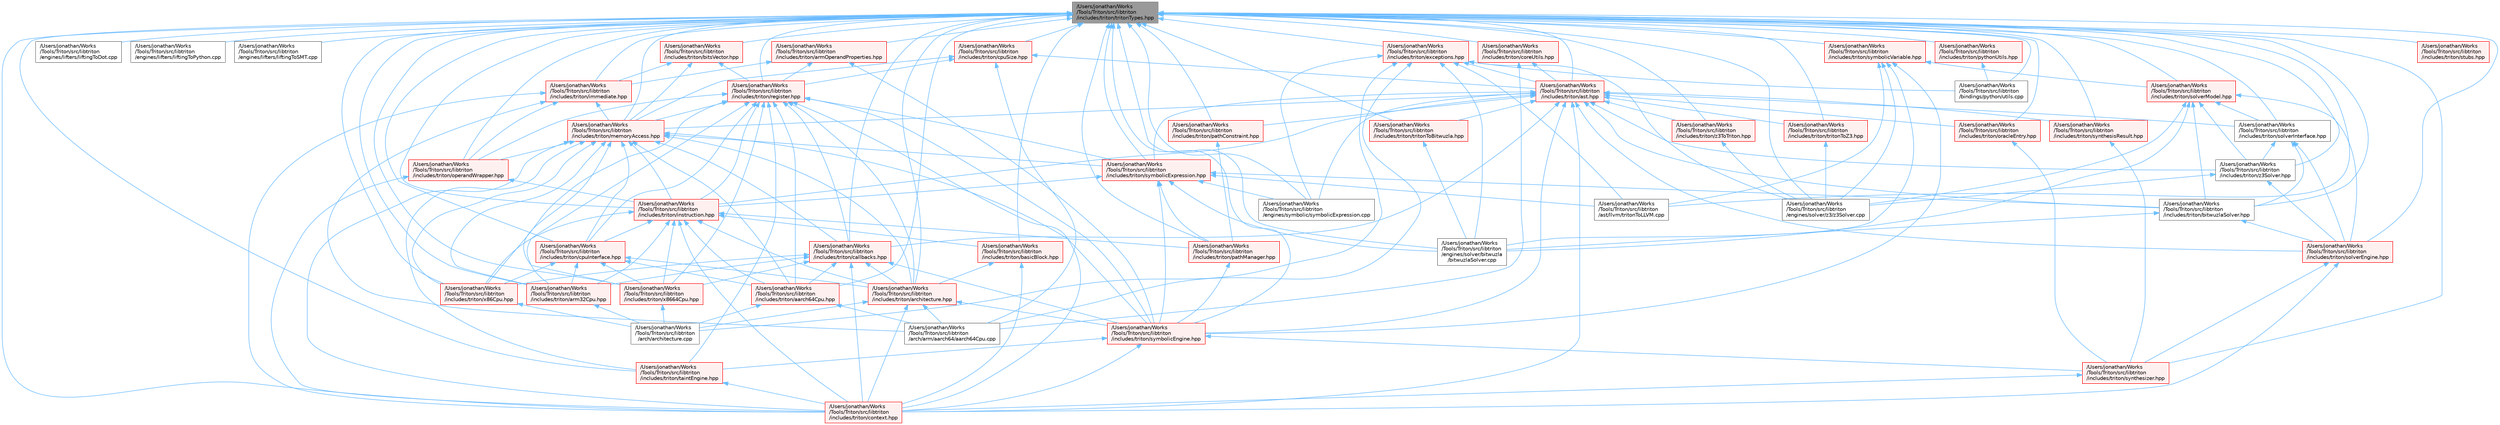 digraph "/Users/jonathan/Works/Tools/Triton/src/libtriton/includes/triton/tritonTypes.hpp"
{
 // LATEX_PDF_SIZE
  bgcolor="transparent";
  edge [fontname=Helvetica,fontsize=10,labelfontname=Helvetica,labelfontsize=10];
  node [fontname=Helvetica,fontsize=10,shape=box,height=0.2,width=0.4];
  Node1 [label="/Users/jonathan/Works\l/Tools/Triton/src/libtriton\l/includes/triton/tritonTypes.hpp",height=0.2,width=0.4,color="gray40", fillcolor="grey60", style="filled", fontcolor="black",tooltip=" "];
  Node1 -> Node2 [dir="back",color="steelblue1",style="solid"];
  Node2 [label="/Users/jonathan/Works\l/Tools/Triton/src/libtriton\l/ast/llvm/tritonToLLVM.cpp",height=0.2,width=0.4,color="grey40", fillcolor="white", style="filled",URL="$tritonToLLVM_8cpp.html",tooltip=" "];
  Node1 -> Node3 [dir="back",color="steelblue1",style="solid"];
  Node3 [label="/Users/jonathan/Works\l/Tools/Triton/src/libtriton\l/bindings/python/utils.cpp",height=0.2,width=0.4,color="grey40", fillcolor="white", style="filled",URL="$utils_8cpp.html",tooltip=" "];
  Node1 -> Node4 [dir="back",color="steelblue1",style="solid"];
  Node4 [label="/Users/jonathan/Works\l/Tools/Triton/src/libtriton\l/engines/lifters/liftingToDot.cpp",height=0.2,width=0.4,color="grey40", fillcolor="white", style="filled",URL="$liftingToDot_8cpp.html",tooltip=" "];
  Node1 -> Node5 [dir="back",color="steelblue1",style="solid"];
  Node5 [label="/Users/jonathan/Works\l/Tools/Triton/src/libtriton\l/engines/lifters/liftingToPython.cpp",height=0.2,width=0.4,color="grey40", fillcolor="white", style="filled",URL="$liftingToPython_8cpp.html",tooltip=" "];
  Node1 -> Node6 [dir="back",color="steelblue1",style="solid"];
  Node6 [label="/Users/jonathan/Works\l/Tools/Triton/src/libtriton\l/engines/lifters/liftingToSMT.cpp",height=0.2,width=0.4,color="grey40", fillcolor="white", style="filled",URL="$liftingToSMT_8cpp.html",tooltip=" "];
  Node1 -> Node7 [dir="back",color="steelblue1",style="solid"];
  Node7 [label="/Users/jonathan/Works\l/Tools/Triton/src/libtriton\l/engines/solver/bitwuzla\l/bitwuzlaSolver.cpp",height=0.2,width=0.4,color="grey40", fillcolor="white", style="filled",URL="$bitwuzlaSolver_8cpp.html",tooltip=" "];
  Node1 -> Node8 [dir="back",color="steelblue1",style="solid"];
  Node8 [label="/Users/jonathan/Works\l/Tools/Triton/src/libtriton\l/engines/solver/z3/z3Solver.cpp",height=0.2,width=0.4,color="grey40", fillcolor="white", style="filled",URL="$z3Solver_8cpp.html",tooltip=" "];
  Node1 -> Node9 [dir="back",color="steelblue1",style="solid"];
  Node9 [label="/Users/jonathan/Works\l/Tools/Triton/src/libtriton\l/engines/symbolic/symbolicExpression.cpp",height=0.2,width=0.4,color="grey40", fillcolor="white", style="filled",URL="$symbolicExpression_8cpp.html",tooltip=" "];
  Node1 -> Node10 [dir="back",color="steelblue1",style="solid"];
  Node10 [label="/Users/jonathan/Works\l/Tools/Triton/src/libtriton\l/includes/triton/aarch64Cpu.hpp",height=0.2,width=0.4,color="red", fillcolor="#FFF0F0", style="filled",URL="$aarch64Cpu_8hpp.html",tooltip=" "];
  Node10 -> Node11 [dir="back",color="steelblue1",style="solid"];
  Node11 [label="/Users/jonathan/Works\l/Tools/Triton/src/libtriton\l/arch/architecture.cpp",height=0.2,width=0.4,color="grey40", fillcolor="white", style="filled",URL="$architecture_8cpp.html",tooltip=" "];
  Node10 -> Node12 [dir="back",color="steelblue1",style="solid"];
  Node12 [label="/Users/jonathan/Works\l/Tools/Triton/src/libtriton\l/arch/arm/aarch64/aarch64Cpu.cpp",height=0.2,width=0.4,color="grey40", fillcolor="white", style="filled",URL="$aarch64Cpu_8cpp.html",tooltip=" "];
  Node1 -> Node14 [dir="back",color="steelblue1",style="solid"];
  Node14 [label="/Users/jonathan/Works\l/Tools/Triton/src/libtriton\l/includes/triton/architecture.hpp",height=0.2,width=0.4,color="red", fillcolor="#FFF0F0", style="filled",URL="$architecture_8hpp.html",tooltip=" "];
  Node14 -> Node11 [dir="back",color="steelblue1",style="solid"];
  Node14 -> Node12 [dir="back",color="steelblue1",style="solid"];
  Node14 -> Node33 [dir="back",color="steelblue1",style="solid"];
  Node33 [label="/Users/jonathan/Works\l/Tools/Triton/src/libtriton\l/includes/triton/context.hpp",height=0.2,width=0.4,color="red", fillcolor="#FFF0F0", style="filled",URL="$context_8hpp.html",tooltip=" "];
  Node14 -> Node40 [dir="back",color="steelblue1",style="solid"];
  Node40 [label="/Users/jonathan/Works\l/Tools/Triton/src/libtriton\l/includes/triton/symbolicEngine.hpp",height=0.2,width=0.4,color="red", fillcolor="#FFF0F0", style="filled",URL="$symbolicEngine_8hpp.html",tooltip=" "];
  Node40 -> Node33 [dir="back",color="steelblue1",style="solid"];
  Node40 -> Node46 [dir="back",color="steelblue1",style="solid"];
  Node46 [label="/Users/jonathan/Works\l/Tools/Triton/src/libtriton\l/includes/triton/synthesizer.hpp",height=0.2,width=0.4,color="red", fillcolor="#FFF0F0", style="filled",URL="$synthesizer_8hpp.html",tooltip=" "];
  Node46 -> Node33 [dir="back",color="steelblue1",style="solid"];
  Node40 -> Node48 [dir="back",color="steelblue1",style="solid"];
  Node48 [label="/Users/jonathan/Works\l/Tools/Triton/src/libtriton\l/includes/triton/taintEngine.hpp",height=0.2,width=0.4,color="red", fillcolor="#FFF0F0", style="filled",URL="$taintEngine_8hpp.html",tooltip=" "];
  Node48 -> Node33 [dir="back",color="steelblue1",style="solid"];
  Node1 -> Node31 [dir="back",color="steelblue1",style="solid"];
  Node31 [label="/Users/jonathan/Works\l/Tools/Triton/src/libtriton\l/includes/triton/arm32Cpu.hpp",height=0.2,width=0.4,color="red", fillcolor="#FFF0F0", style="filled",URL="$arm32Cpu_8hpp.html",tooltip=" "];
  Node31 -> Node11 [dir="back",color="steelblue1",style="solid"];
  Node1 -> Node57 [dir="back",color="steelblue1",style="solid"];
  Node57 [label="/Users/jonathan/Works\l/Tools/Triton/src/libtriton\l/includes/triton/armOperandProperties.hpp",height=0.2,width=0.4,color="red", fillcolor="#FFF0F0", style="filled",URL="$armOperandProperties_8hpp.html",tooltip=" "];
  Node57 -> Node59 [dir="back",color="steelblue1",style="solid"];
  Node59 [label="/Users/jonathan/Works\l/Tools/Triton/src/libtriton\l/includes/triton/immediate.hpp",height=0.2,width=0.4,color="red", fillcolor="#FFF0F0", style="filled",URL="$immediate_8hpp.html",tooltip=" "];
  Node59 -> Node12 [dir="back",color="steelblue1",style="solid"];
  Node59 -> Node33 [dir="back",color="steelblue1",style="solid"];
  Node59 -> Node64 [dir="back",color="steelblue1",style="solid"];
  Node64 [label="/Users/jonathan/Works\l/Tools/Triton/src/libtriton\l/includes/triton/memoryAccess.hpp",height=0.2,width=0.4,color="red", fillcolor="#FFF0F0", style="filled",URL="$memoryAccess_8hpp.html",tooltip=" "];
  Node64 -> Node10 [dir="back",color="steelblue1",style="solid"];
  Node64 -> Node14 [dir="back",color="steelblue1",style="solid"];
  Node64 -> Node31 [dir="back",color="steelblue1",style="solid"];
  Node64 -> Node67 [dir="back",color="steelblue1",style="solid"];
  Node67 [label="/Users/jonathan/Works\l/Tools/Triton/src/libtriton\l/includes/triton/callbacks.hpp",height=0.2,width=0.4,color="red", fillcolor="#FFF0F0", style="filled",URL="$callbacks_8hpp.html",tooltip=" "];
  Node67 -> Node10 [dir="back",color="steelblue1",style="solid"];
  Node67 -> Node14 [dir="back",color="steelblue1",style="solid"];
  Node67 -> Node31 [dir="back",color="steelblue1",style="solid"];
  Node67 -> Node33 [dir="back",color="steelblue1",style="solid"];
  Node67 -> Node40 [dir="back",color="steelblue1",style="solid"];
  Node67 -> Node55 [dir="back",color="steelblue1",style="solid"];
  Node55 [label="/Users/jonathan/Works\l/Tools/Triton/src/libtriton\l/includes/triton/x8664Cpu.hpp",height=0.2,width=0.4,color="red", fillcolor="#FFF0F0", style="filled",URL="$x8664Cpu_8hpp.html",tooltip=" "];
  Node55 -> Node11 [dir="back",color="steelblue1",style="solid"];
  Node67 -> Node56 [dir="back",color="steelblue1",style="solid"];
  Node56 [label="/Users/jonathan/Works\l/Tools/Triton/src/libtriton\l/includes/triton/x86Cpu.hpp",height=0.2,width=0.4,color="red", fillcolor="#FFF0F0", style="filled",URL="$x86Cpu_8hpp.html",tooltip=" "];
  Node56 -> Node11 [dir="back",color="steelblue1",style="solid"];
  Node64 -> Node33 [dir="back",color="steelblue1",style="solid"];
  Node64 -> Node69 [dir="back",color="steelblue1",style="solid"];
  Node69 [label="/Users/jonathan/Works\l/Tools/Triton/src/libtriton\l/includes/triton/cpuInterface.hpp",height=0.2,width=0.4,color="red", fillcolor="#FFF0F0", style="filled",URL="$cpuInterface_8hpp.html",tooltip=" "];
  Node69 -> Node10 [dir="back",color="steelblue1",style="solid"];
  Node69 -> Node14 [dir="back",color="steelblue1",style="solid"];
  Node69 -> Node31 [dir="back",color="steelblue1",style="solid"];
  Node69 -> Node55 [dir="back",color="steelblue1",style="solid"];
  Node69 -> Node56 [dir="back",color="steelblue1",style="solid"];
  Node64 -> Node71 [dir="back",color="steelblue1",style="solid"];
  Node71 [label="/Users/jonathan/Works\l/Tools/Triton/src/libtriton\l/includes/triton/instruction.hpp",height=0.2,width=0.4,color="red", fillcolor="#FFF0F0", style="filled",URL="$instruction_8hpp.html",tooltip=" "];
  Node71 -> Node10 [dir="back",color="steelblue1",style="solid"];
  Node71 -> Node14 [dir="back",color="steelblue1",style="solid"];
  Node71 -> Node31 [dir="back",color="steelblue1",style="solid"];
  Node71 -> Node73 [dir="back",color="steelblue1",style="solid"];
  Node73 [label="/Users/jonathan/Works\l/Tools/Triton/src/libtriton\l/includes/triton/basicBlock.hpp",height=0.2,width=0.4,color="red", fillcolor="#FFF0F0", style="filled",URL="$basicBlock_8hpp.html",tooltip=" "];
  Node73 -> Node14 [dir="back",color="steelblue1",style="solid"];
  Node73 -> Node33 [dir="back",color="steelblue1",style="solid"];
  Node71 -> Node33 [dir="back",color="steelblue1",style="solid"];
  Node71 -> Node69 [dir="back",color="steelblue1",style="solid"];
  Node71 -> Node86 [dir="back",color="steelblue1",style="solid"];
  Node86 [label="/Users/jonathan/Works\l/Tools/Triton/src/libtriton\l/includes/triton/pathManager.hpp",height=0.2,width=0.4,color="red", fillcolor="#FFF0F0", style="filled",URL="$pathManager_8hpp.html",tooltip=" "];
  Node86 -> Node40 [dir="back",color="steelblue1",style="solid"];
  Node71 -> Node55 [dir="back",color="steelblue1",style="solid"];
  Node71 -> Node56 [dir="back",color="steelblue1",style="solid"];
  Node64 -> Node89 [dir="back",color="steelblue1",style="solid"];
  Node89 [label="/Users/jonathan/Works\l/Tools/Triton/src/libtriton\l/includes/triton/operandWrapper.hpp",height=0.2,width=0.4,color="red", fillcolor="#FFF0F0", style="filled",URL="$operandWrapper_8hpp.html",tooltip=" "];
  Node89 -> Node33 [dir="back",color="steelblue1",style="solid"];
  Node89 -> Node71 [dir="back",color="steelblue1",style="solid"];
  Node64 -> Node40 [dir="back",color="steelblue1",style="solid"];
  Node64 -> Node91 [dir="back",color="steelblue1",style="solid"];
  Node91 [label="/Users/jonathan/Works\l/Tools/Triton/src/libtriton\l/includes/triton/symbolicExpression.hpp",height=0.2,width=0.4,color="red", fillcolor="#FFF0F0", style="filled",URL="$symbolicExpression_8hpp.html",tooltip=" "];
  Node91 -> Node2 [dir="back",color="steelblue1",style="solid"];
  Node91 -> Node7 [dir="back",color="steelblue1",style="solid"];
  Node91 -> Node9 [dir="back",color="steelblue1",style="solid"];
  Node91 -> Node100 [dir="back",color="steelblue1",style="solid"];
  Node100 [label="/Users/jonathan/Works\l/Tools/Triton/src/libtriton\l/includes/triton/bitwuzlaSolver.hpp",height=0.2,width=0.4,color="grey40", fillcolor="white", style="filled",URL="$bitwuzlaSolver_8hpp.html",tooltip=" "];
  Node100 -> Node7 [dir="back",color="steelblue1",style="solid"];
  Node100 -> Node101 [dir="back",color="steelblue1",style="solid"];
  Node101 [label="/Users/jonathan/Works\l/Tools/Triton/src/libtriton\l/includes/triton/solverEngine.hpp",height=0.2,width=0.4,color="red", fillcolor="#FFF0F0", style="filled",URL="$solverEngine_8hpp.html",tooltip=" "];
  Node101 -> Node33 [dir="back",color="steelblue1",style="solid"];
  Node101 -> Node46 [dir="back",color="steelblue1",style="solid"];
  Node91 -> Node71 [dir="back",color="steelblue1",style="solid"];
  Node91 -> Node86 [dir="back",color="steelblue1",style="solid"];
  Node91 -> Node40 [dir="back",color="steelblue1",style="solid"];
  Node64 -> Node48 [dir="back",color="steelblue1",style="solid"];
  Node64 -> Node55 [dir="back",color="steelblue1",style="solid"];
  Node64 -> Node56 [dir="back",color="steelblue1",style="solid"];
  Node59 -> Node89 [dir="back",color="steelblue1",style="solid"];
  Node57 -> Node104 [dir="back",color="steelblue1",style="solid"];
  Node104 [label="/Users/jonathan/Works\l/Tools/Triton/src/libtriton\l/includes/triton/register.hpp",height=0.2,width=0.4,color="red", fillcolor="#FFF0F0", style="filled",URL="$register_8hpp.html",tooltip=" "];
  Node104 -> Node10 [dir="back",color="steelblue1",style="solid"];
  Node104 -> Node14 [dir="back",color="steelblue1",style="solid"];
  Node104 -> Node31 [dir="back",color="steelblue1",style="solid"];
  Node104 -> Node67 [dir="back",color="steelblue1",style="solid"];
  Node104 -> Node33 [dir="back",color="steelblue1",style="solid"];
  Node104 -> Node69 [dir="back",color="steelblue1",style="solid"];
  Node104 -> Node71 [dir="back",color="steelblue1",style="solid"];
  Node104 -> Node64 [dir="back",color="steelblue1",style="solid"];
  Node104 -> Node89 [dir="back",color="steelblue1",style="solid"];
  Node104 -> Node40 [dir="back",color="steelblue1",style="solid"];
  Node104 -> Node91 [dir="back",color="steelblue1",style="solid"];
  Node104 -> Node48 [dir="back",color="steelblue1",style="solid"];
  Node104 -> Node55 [dir="back",color="steelblue1",style="solid"];
  Node104 -> Node56 [dir="back",color="steelblue1",style="solid"];
  Node57 -> Node40 [dir="back",color="steelblue1",style="solid"];
  Node1 -> Node106 [dir="back",color="steelblue1",style="solid"];
  Node106 [label="/Users/jonathan/Works\l/Tools/Triton/src/libtriton\l/includes/triton/ast.hpp",height=0.2,width=0.4,color="red", fillcolor="#FFF0F0", style="filled",URL="$ast_8hpp.html",tooltip=" "];
  Node106 -> Node9 [dir="back",color="steelblue1",style="solid"];
  Node106 -> Node100 [dir="back",color="steelblue1",style="solid"];
  Node106 -> Node67 [dir="back",color="steelblue1",style="solid"];
  Node106 -> Node33 [dir="back",color="steelblue1",style="solid"];
  Node106 -> Node71 [dir="back",color="steelblue1",style="solid"];
  Node106 -> Node64 [dir="back",color="steelblue1",style="solid"];
  Node106 -> Node117 [dir="back",color="steelblue1",style="solid"];
  Node117 [label="/Users/jonathan/Works\l/Tools/Triton/src/libtriton\l/includes/triton/oracleEntry.hpp",height=0.2,width=0.4,color="red", fillcolor="#FFF0F0", style="filled",URL="$oracleEntry_8hpp.html",tooltip=" "];
  Node117 -> Node46 [dir="back",color="steelblue1",style="solid"];
  Node106 -> Node119 [dir="back",color="steelblue1",style="solid"];
  Node119 [label="/Users/jonathan/Works\l/Tools/Triton/src/libtriton\l/includes/triton/pathConstraint.hpp",height=0.2,width=0.4,color="red", fillcolor="#FFF0F0", style="filled",URL="$pathConstraint_8hpp.html",tooltip=" "];
  Node119 -> Node86 [dir="back",color="steelblue1",style="solid"];
  Node106 -> Node101 [dir="back",color="steelblue1",style="solid"];
  Node106 -> Node121 [dir="back",color="steelblue1",style="solid"];
  Node121 [label="/Users/jonathan/Works\l/Tools/Triton/src/libtriton\l/includes/triton/solverInterface.hpp",height=0.2,width=0.4,color="grey40", fillcolor="white", style="filled",URL="$solverInterface_8hpp.html",tooltip=" "];
  Node121 -> Node100 [dir="back",color="steelblue1",style="solid"];
  Node121 -> Node101 [dir="back",color="steelblue1",style="solid"];
  Node121 -> Node122 [dir="back",color="steelblue1",style="solid"];
  Node122 [label="/Users/jonathan/Works\l/Tools/Triton/src/libtriton\l/includes/triton/z3Solver.hpp",height=0.2,width=0.4,color="grey40", fillcolor="white", style="filled",URL="$z3Solver_8hpp.html",tooltip=" "];
  Node122 -> Node8 [dir="back",color="steelblue1",style="solid"];
  Node122 -> Node101 [dir="back",color="steelblue1",style="solid"];
  Node106 -> Node40 [dir="back",color="steelblue1",style="solid"];
  Node106 -> Node91 [dir="back",color="steelblue1",style="solid"];
  Node106 -> Node123 [dir="back",color="steelblue1",style="solid"];
  Node123 [label="/Users/jonathan/Works\l/Tools/Triton/src/libtriton\l/includes/triton/synthesisResult.hpp",height=0.2,width=0.4,color="red", fillcolor="#FFF0F0", style="filled",URL="$synthesisResult_8hpp.html",tooltip=" "];
  Node123 -> Node46 [dir="back",color="steelblue1",style="solid"];
  Node106 -> Node125 [dir="back",color="steelblue1",style="solid"];
  Node125 [label="/Users/jonathan/Works\l/Tools/Triton/src/libtriton\l/includes/triton/tritonToBitwuzla.hpp",height=0.2,width=0.4,color="red", fillcolor="#FFF0F0", style="filled",URL="$tritonToBitwuzla_8hpp.html",tooltip=" "];
  Node125 -> Node7 [dir="back",color="steelblue1",style="solid"];
  Node106 -> Node127 [dir="back",color="steelblue1",style="solid"];
  Node127 [label="/Users/jonathan/Works\l/Tools/Triton/src/libtriton\l/includes/triton/tritonToZ3.hpp",height=0.2,width=0.4,color="red", fillcolor="#FFF0F0", style="filled",URL="$tritonToZ3_8hpp.html",tooltip=" "];
  Node127 -> Node8 [dir="back",color="steelblue1",style="solid"];
  Node106 -> Node122 [dir="back",color="steelblue1",style="solid"];
  Node106 -> Node128 [dir="back",color="steelblue1",style="solid"];
  Node128 [label="/Users/jonathan/Works\l/Tools/Triton/src/libtriton\l/includes/triton/z3ToTriton.hpp",height=0.2,width=0.4,color="red", fillcolor="#FFF0F0", style="filled",URL="$z3ToTriton_8hpp.html",tooltip=" "];
  Node128 -> Node8 [dir="back",color="steelblue1",style="solid"];
  Node1 -> Node73 [dir="back",color="steelblue1",style="solid"];
  Node1 -> Node129 [dir="back",color="steelblue1",style="solid"];
  Node129 [label="/Users/jonathan/Works\l/Tools/Triton/src/libtriton\l/includes/triton/bitsVector.hpp",height=0.2,width=0.4,color="red", fillcolor="#FFF0F0", style="filled",URL="$bitsVector_8hpp.html",tooltip=" "];
  Node129 -> Node59 [dir="back",color="steelblue1",style="solid"];
  Node129 -> Node64 [dir="back",color="steelblue1",style="solid"];
  Node129 -> Node104 [dir="back",color="steelblue1",style="solid"];
  Node1 -> Node100 [dir="back",color="steelblue1",style="solid"];
  Node1 -> Node67 [dir="back",color="steelblue1",style="solid"];
  Node1 -> Node33 [dir="back",color="steelblue1",style="solid"];
  Node1 -> Node131 [dir="back",color="steelblue1",style="solid"];
  Node131 [label="/Users/jonathan/Works\l/Tools/Triton/src/libtriton\l/includes/triton/coreUtils.hpp",height=0.2,width=0.4,color="red", fillcolor="#FFF0F0", style="filled",URL="$coreUtils_8hpp.html",tooltip=" "];
  Node131 -> Node12 [dir="back",color="steelblue1",style="solid"];
  Node131 -> Node106 [dir="back",color="steelblue1",style="solid"];
  Node1 -> Node69 [dir="back",color="steelblue1",style="solid"];
  Node1 -> Node133 [dir="back",color="steelblue1",style="solid"];
  Node133 [label="/Users/jonathan/Works\l/Tools/Triton/src/libtriton\l/includes/triton/cpuSize.hpp",height=0.2,width=0.4,color="red", fillcolor="#FFF0F0", style="filled",URL="$cpuSize_8hpp.html",tooltip=" "];
  Node133 -> Node12 [dir="back",color="steelblue1",style="solid"];
  Node133 -> Node106 [dir="back",color="steelblue1",style="solid"];
  Node133 -> Node64 [dir="back",color="steelblue1",style="solid"];
  Node133 -> Node104 [dir="back",color="steelblue1",style="solid"];
  Node1 -> Node136 [dir="back",color="steelblue1",style="solid"];
  Node136 [label="/Users/jonathan/Works\l/Tools/Triton/src/libtriton\l/includes/triton/exceptions.hpp",height=0.2,width=0.4,color="red", fillcolor="#FFF0F0", style="filled",URL="$exceptions_8hpp.html",tooltip=" "];
  Node136 -> Node11 [dir="back",color="steelblue1",style="solid"];
  Node136 -> Node12 [dir="back",color="steelblue1",style="solid"];
  Node136 -> Node2 [dir="back",color="steelblue1",style="solid"];
  Node136 -> Node3 [dir="back",color="steelblue1",style="solid"];
  Node136 -> Node7 [dir="back",color="steelblue1",style="solid"];
  Node136 -> Node8 [dir="back",color="steelblue1",style="solid"];
  Node136 -> Node9 [dir="back",color="steelblue1",style="solid"];
  Node136 -> Node106 [dir="back",color="steelblue1",style="solid"];
  Node1 -> Node59 [dir="back",color="steelblue1",style="solid"];
  Node1 -> Node71 [dir="back",color="steelblue1",style="solid"];
  Node1 -> Node64 [dir="back",color="steelblue1",style="solid"];
  Node1 -> Node89 [dir="back",color="steelblue1",style="solid"];
  Node1 -> Node117 [dir="back",color="steelblue1",style="solid"];
  Node1 -> Node119 [dir="back",color="steelblue1",style="solid"];
  Node1 -> Node86 [dir="back",color="steelblue1",style="solid"];
  Node1 -> Node137 [dir="back",color="steelblue1",style="solid"];
  Node137 [label="/Users/jonathan/Works\l/Tools/Triton/src/libtriton\l/includes/triton/pythonUtils.hpp",height=0.2,width=0.4,color="red", fillcolor="#FFF0F0", style="filled",URL="$pythonUtils_8hpp.html",tooltip=" "];
  Node137 -> Node3 [dir="back",color="steelblue1",style="solid"];
  Node1 -> Node104 [dir="back",color="steelblue1",style="solid"];
  Node1 -> Node101 [dir="back",color="steelblue1",style="solid"];
  Node1 -> Node121 [dir="back",color="steelblue1",style="solid"];
  Node1 -> Node148 [dir="back",color="steelblue1",style="solid"];
  Node148 [label="/Users/jonathan/Works\l/Tools/Triton/src/libtriton\l/includes/triton/solverModel.hpp",height=0.2,width=0.4,color="red", fillcolor="#FFF0F0", style="filled",URL="$solverModel_8hpp.html",tooltip=" "];
  Node148 -> Node7 [dir="back",color="steelblue1",style="solid"];
  Node148 -> Node8 [dir="back",color="steelblue1",style="solid"];
  Node148 -> Node100 [dir="back",color="steelblue1",style="solid"];
  Node148 -> Node101 [dir="back",color="steelblue1",style="solid"];
  Node148 -> Node121 [dir="back",color="steelblue1",style="solid"];
  Node148 -> Node122 [dir="back",color="steelblue1",style="solid"];
  Node1 -> Node150 [dir="back",color="steelblue1",style="solid"];
  Node150 [label="/Users/jonathan/Works\l/Tools/Triton/src/libtriton\l/includes/triton/stubs.hpp",height=0.2,width=0.4,color="red", fillcolor="#FFF0F0", style="filled",URL="$stubs_8hpp.html",tooltip=" "];
  Node1 -> Node40 [dir="back",color="steelblue1",style="solid"];
  Node1 -> Node91 [dir="back",color="steelblue1",style="solid"];
  Node1 -> Node155 [dir="back",color="steelblue1",style="solid"];
  Node155 [label="/Users/jonathan/Works\l/Tools/Triton/src/libtriton\l/includes/triton/symbolicVariable.hpp",height=0.2,width=0.4,color="red", fillcolor="#FFF0F0", style="filled",URL="$symbolicVariable_8hpp.html",tooltip=" "];
  Node155 -> Node2 [dir="back",color="steelblue1",style="solid"];
  Node155 -> Node7 [dir="back",color="steelblue1",style="solid"];
  Node155 -> Node8 [dir="back",color="steelblue1",style="solid"];
  Node155 -> Node148 [dir="back",color="steelblue1",style="solid"];
  Node155 -> Node40 [dir="back",color="steelblue1",style="solid"];
  Node1 -> Node123 [dir="back",color="steelblue1",style="solid"];
  Node1 -> Node46 [dir="back",color="steelblue1",style="solid"];
  Node1 -> Node48 [dir="back",color="steelblue1",style="solid"];
  Node1 -> Node125 [dir="back",color="steelblue1",style="solid"];
  Node1 -> Node127 [dir="back",color="steelblue1",style="solid"];
  Node1 -> Node55 [dir="back",color="steelblue1",style="solid"];
  Node1 -> Node56 [dir="back",color="steelblue1",style="solid"];
  Node1 -> Node122 [dir="back",color="steelblue1",style="solid"];
  Node1 -> Node128 [dir="back",color="steelblue1",style="solid"];
}
